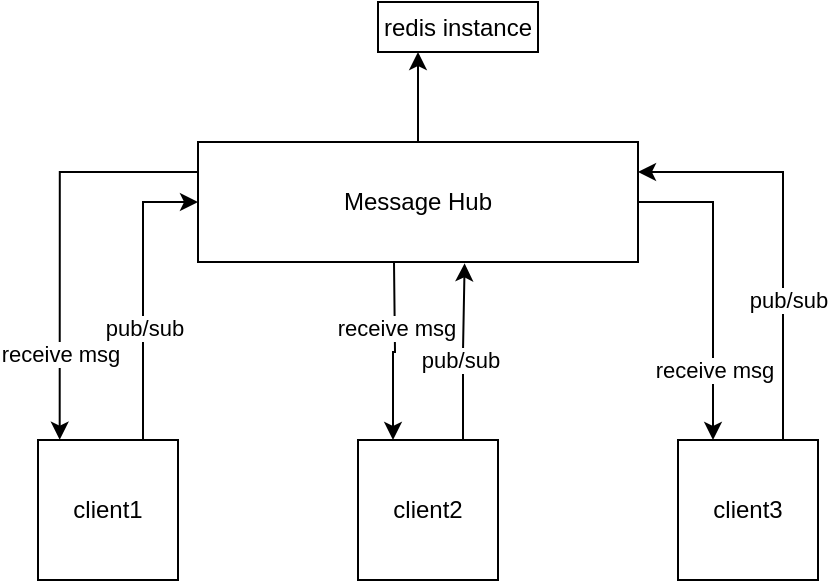 <mxfile version="16.1.0" type="device"><diagram id="36a-09Phgn3-bdYCJ7-U" name="Page-1"><mxGraphModel dx="1395" dy="907" grid="1" gridSize="10" guides="1" tooltips="1" connect="1" arrows="1" fold="1" page="1" pageScale="1" pageWidth="1169" pageHeight="827" math="0" shadow="0"><root><mxCell id="0"/><mxCell id="1" parent="0"/><mxCell id="9Gltm4ZRep5imgsUkixU-28" style="edgeStyle=orthogonalEdgeStyle;rounded=0;orthogonalLoop=1;jettySize=auto;html=1;entryX=0;entryY=0.5;entryDx=0;entryDy=0;exitX=0.75;exitY=0;exitDx=0;exitDy=0;" edge="1" parent="1" source="9Gltm4ZRep5imgsUkixU-2" target="9Gltm4ZRep5imgsUkixU-15"><mxGeometry relative="1" as="geometry"/></mxCell><mxCell id="9Gltm4ZRep5imgsUkixU-29" value="pub/sub" style="edgeLabel;html=1;align=center;verticalAlign=middle;resizable=0;points=[];" vertex="1" connectable="0" parent="9Gltm4ZRep5imgsUkixU-28"><mxGeometry x="-0.227" relative="1" as="geometry"><mxPoint as="offset"/></mxGeometry></mxCell><mxCell id="9Gltm4ZRep5imgsUkixU-2" value="client1" style="whiteSpace=wrap;html=1;aspect=fixed;" vertex="1" parent="1"><mxGeometry x="380" y="379" width="70" height="70" as="geometry"/></mxCell><mxCell id="9Gltm4ZRep5imgsUkixU-23" style="edgeStyle=orthogonalEdgeStyle;rounded=0;orthogonalLoop=1;jettySize=auto;html=1;exitX=0.75;exitY=0;exitDx=0;exitDy=0;entryX=0.606;entryY=1.011;entryDx=0;entryDy=0;entryPerimeter=0;" edge="1" parent="1" source="9Gltm4ZRep5imgsUkixU-3" target="9Gltm4ZRep5imgsUkixU-15"><mxGeometry relative="1" as="geometry"/></mxCell><mxCell id="9Gltm4ZRep5imgsUkixU-24" value="pub/sub" style="edgeLabel;html=1;align=center;verticalAlign=middle;resizable=0;points=[];" vertex="1" connectable="0" parent="9Gltm4ZRep5imgsUkixU-23"><mxGeometry x="-0.1" y="2" relative="1" as="geometry"><mxPoint as="offset"/></mxGeometry></mxCell><mxCell id="9Gltm4ZRep5imgsUkixU-3" value="client2" style="whiteSpace=wrap;html=1;aspect=fixed;" vertex="1" parent="1"><mxGeometry x="540" y="379" width="70" height="70" as="geometry"/></mxCell><mxCell id="9Gltm4ZRep5imgsUkixU-18" style="edgeStyle=orthogonalEdgeStyle;rounded=0;orthogonalLoop=1;jettySize=auto;html=1;entryX=1;entryY=0.25;entryDx=0;entryDy=0;exitX=0.75;exitY=0;exitDx=0;exitDy=0;" edge="1" parent="1" source="9Gltm4ZRep5imgsUkixU-4" target="9Gltm4ZRep5imgsUkixU-15"><mxGeometry relative="1" as="geometry"/></mxCell><mxCell id="9Gltm4ZRep5imgsUkixU-20" value="pub/sub" style="edgeLabel;html=1;align=center;verticalAlign=middle;resizable=0;points=[];" vertex="1" connectable="0" parent="9Gltm4ZRep5imgsUkixU-18"><mxGeometry x="-0.315" y="-2" relative="1" as="geometry"><mxPoint as="offset"/></mxGeometry></mxCell><mxCell id="9Gltm4ZRep5imgsUkixU-4" value="client3" style="whiteSpace=wrap;html=1;aspect=fixed;" vertex="1" parent="1"><mxGeometry x="700" y="379" width="70" height="70" as="geometry"/></mxCell><mxCell id="9Gltm4ZRep5imgsUkixU-5" value="redis instance" style="rounded=0;whiteSpace=wrap;html=1;" vertex="1" parent="1"><mxGeometry x="550" y="160" width="80" height="25" as="geometry"/></mxCell><mxCell id="9Gltm4ZRep5imgsUkixU-19" style="edgeStyle=orthogonalEdgeStyle;rounded=0;orthogonalLoop=1;jettySize=auto;html=1;entryX=0.25;entryY=0;entryDx=0;entryDy=0;" edge="1" parent="1" source="9Gltm4ZRep5imgsUkixU-15" target="9Gltm4ZRep5imgsUkixU-4"><mxGeometry relative="1" as="geometry"/></mxCell><mxCell id="9Gltm4ZRep5imgsUkixU-21" value="receive msg" style="edgeLabel;html=1;align=center;verticalAlign=middle;resizable=0;points=[];" vertex="1" connectable="0" parent="9Gltm4ZRep5imgsUkixU-19"><mxGeometry x="0.547" relative="1" as="geometry"><mxPoint as="offset"/></mxGeometry></mxCell><mxCell id="9Gltm4ZRep5imgsUkixU-25" style="edgeStyle=orthogonalEdgeStyle;rounded=0;orthogonalLoop=1;jettySize=auto;html=1;entryX=0.25;entryY=0;entryDx=0;entryDy=0;" edge="1" parent="1" target="9Gltm4ZRep5imgsUkixU-3"><mxGeometry relative="1" as="geometry"><mxPoint x="558" y="290" as="sourcePoint"/></mxGeometry></mxCell><mxCell id="9Gltm4ZRep5imgsUkixU-26" value="receive msg" style="edgeLabel;html=1;align=center;verticalAlign=middle;resizable=0;points=[];" vertex="1" connectable="0" parent="9Gltm4ZRep5imgsUkixU-25"><mxGeometry x="-0.25" relative="1" as="geometry"><mxPoint y="-1" as="offset"/></mxGeometry></mxCell><mxCell id="9Gltm4ZRep5imgsUkixU-27" style="edgeStyle=orthogonalEdgeStyle;rounded=0;orthogonalLoop=1;jettySize=auto;html=1;entryX=0.155;entryY=-0.002;entryDx=0;entryDy=0;entryPerimeter=0;exitX=0;exitY=0.25;exitDx=0;exitDy=0;" edge="1" parent="1" source="9Gltm4ZRep5imgsUkixU-15" target="9Gltm4ZRep5imgsUkixU-2"><mxGeometry relative="1" as="geometry"/></mxCell><mxCell id="9Gltm4ZRep5imgsUkixU-30" value="receive msg" style="edgeLabel;html=1;align=center;verticalAlign=middle;resizable=0;points=[];" vertex="1" connectable="0" parent="9Gltm4ZRep5imgsUkixU-27"><mxGeometry x="0.583" relative="1" as="geometry"><mxPoint y="-1" as="offset"/></mxGeometry></mxCell><mxCell id="9Gltm4ZRep5imgsUkixU-33" style="edgeStyle=orthogonalEdgeStyle;rounded=0;orthogonalLoop=1;jettySize=auto;html=1;entryX=0.25;entryY=1;entryDx=0;entryDy=0;" edge="1" parent="1" source="9Gltm4ZRep5imgsUkixU-15" target="9Gltm4ZRep5imgsUkixU-5"><mxGeometry relative="1" as="geometry"/></mxCell><mxCell id="9Gltm4ZRep5imgsUkixU-15" value="Message Hub" style="rounded=0;whiteSpace=wrap;html=1;" vertex="1" parent="1"><mxGeometry x="460" y="230" width="220" height="60" as="geometry"/></mxCell></root></mxGraphModel></diagram></mxfile>